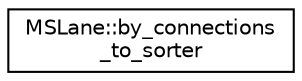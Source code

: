 digraph "Graphical Class Hierarchy"
{
  edge [fontname="Helvetica",fontsize="10",labelfontname="Helvetica",labelfontsize="10"];
  node [fontname="Helvetica",fontsize="10",shape=record];
  rankdir="LR";
  Node0 [label="MSLane::by_connections\l_to_sorter",height=0.2,width=0.4,color="black", fillcolor="white", style="filled",URL="$dd/d09/class_m_s_lane_1_1by__connections__to__sorter.html",tooltip="Sorts edges by their angle relative to the given edge (straight comes first) "];
}
